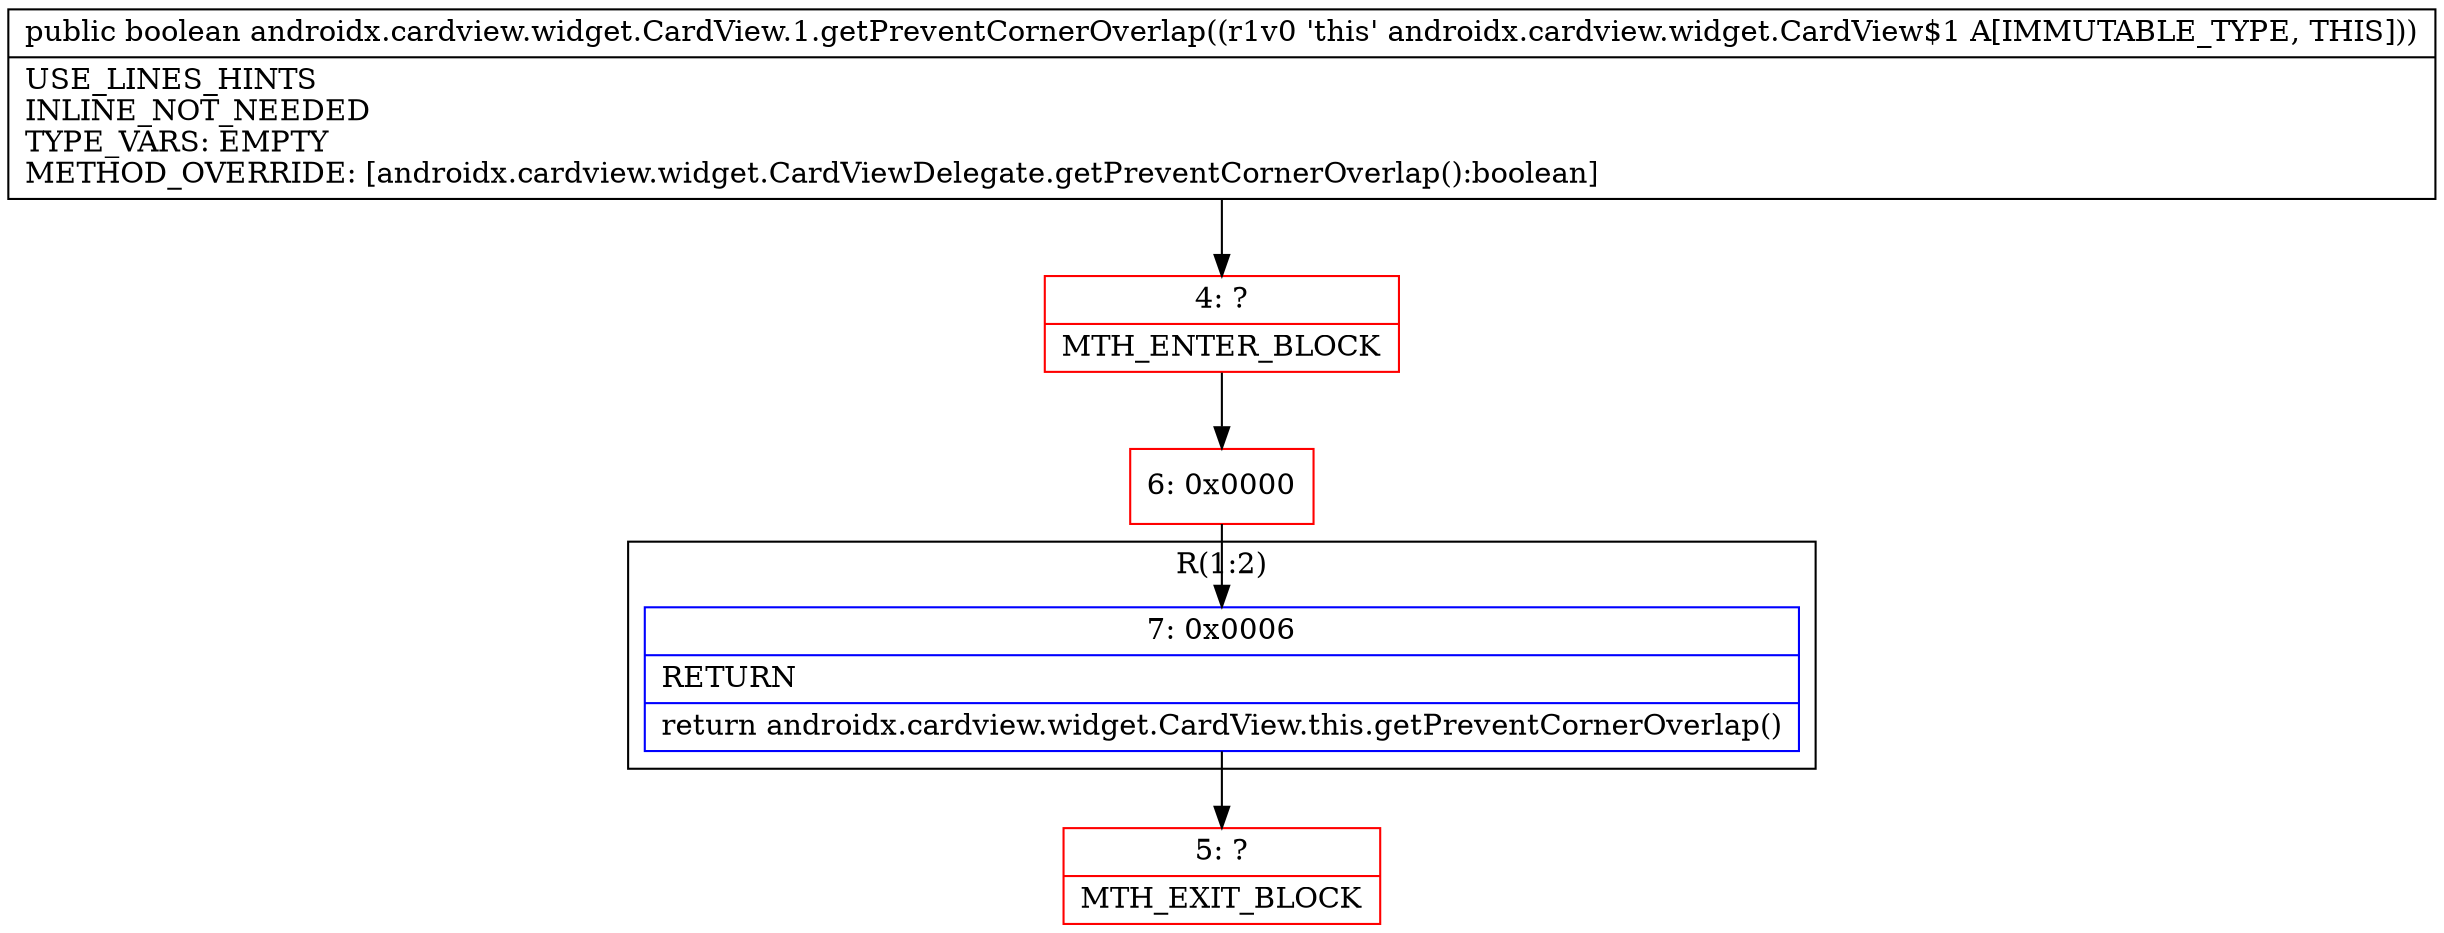 digraph "CFG forandroidx.cardview.widget.CardView.1.getPreventCornerOverlap()Z" {
subgraph cluster_Region_1710974814 {
label = "R(1:2)";
node [shape=record,color=blue];
Node_7 [shape=record,label="{7\:\ 0x0006|RETURN\l|return androidx.cardview.widget.CardView.this.getPreventCornerOverlap()\l}"];
}
Node_4 [shape=record,color=red,label="{4\:\ ?|MTH_ENTER_BLOCK\l}"];
Node_6 [shape=record,color=red,label="{6\:\ 0x0000}"];
Node_5 [shape=record,color=red,label="{5\:\ ?|MTH_EXIT_BLOCK\l}"];
MethodNode[shape=record,label="{public boolean androidx.cardview.widget.CardView.1.getPreventCornerOverlap((r1v0 'this' androidx.cardview.widget.CardView$1 A[IMMUTABLE_TYPE, THIS]))  | USE_LINES_HINTS\lINLINE_NOT_NEEDED\lTYPE_VARS: EMPTY\lMETHOD_OVERRIDE: [androidx.cardview.widget.CardViewDelegate.getPreventCornerOverlap():boolean]\l}"];
MethodNode -> Node_4;Node_7 -> Node_5;
Node_4 -> Node_6;
Node_6 -> Node_7;
}

